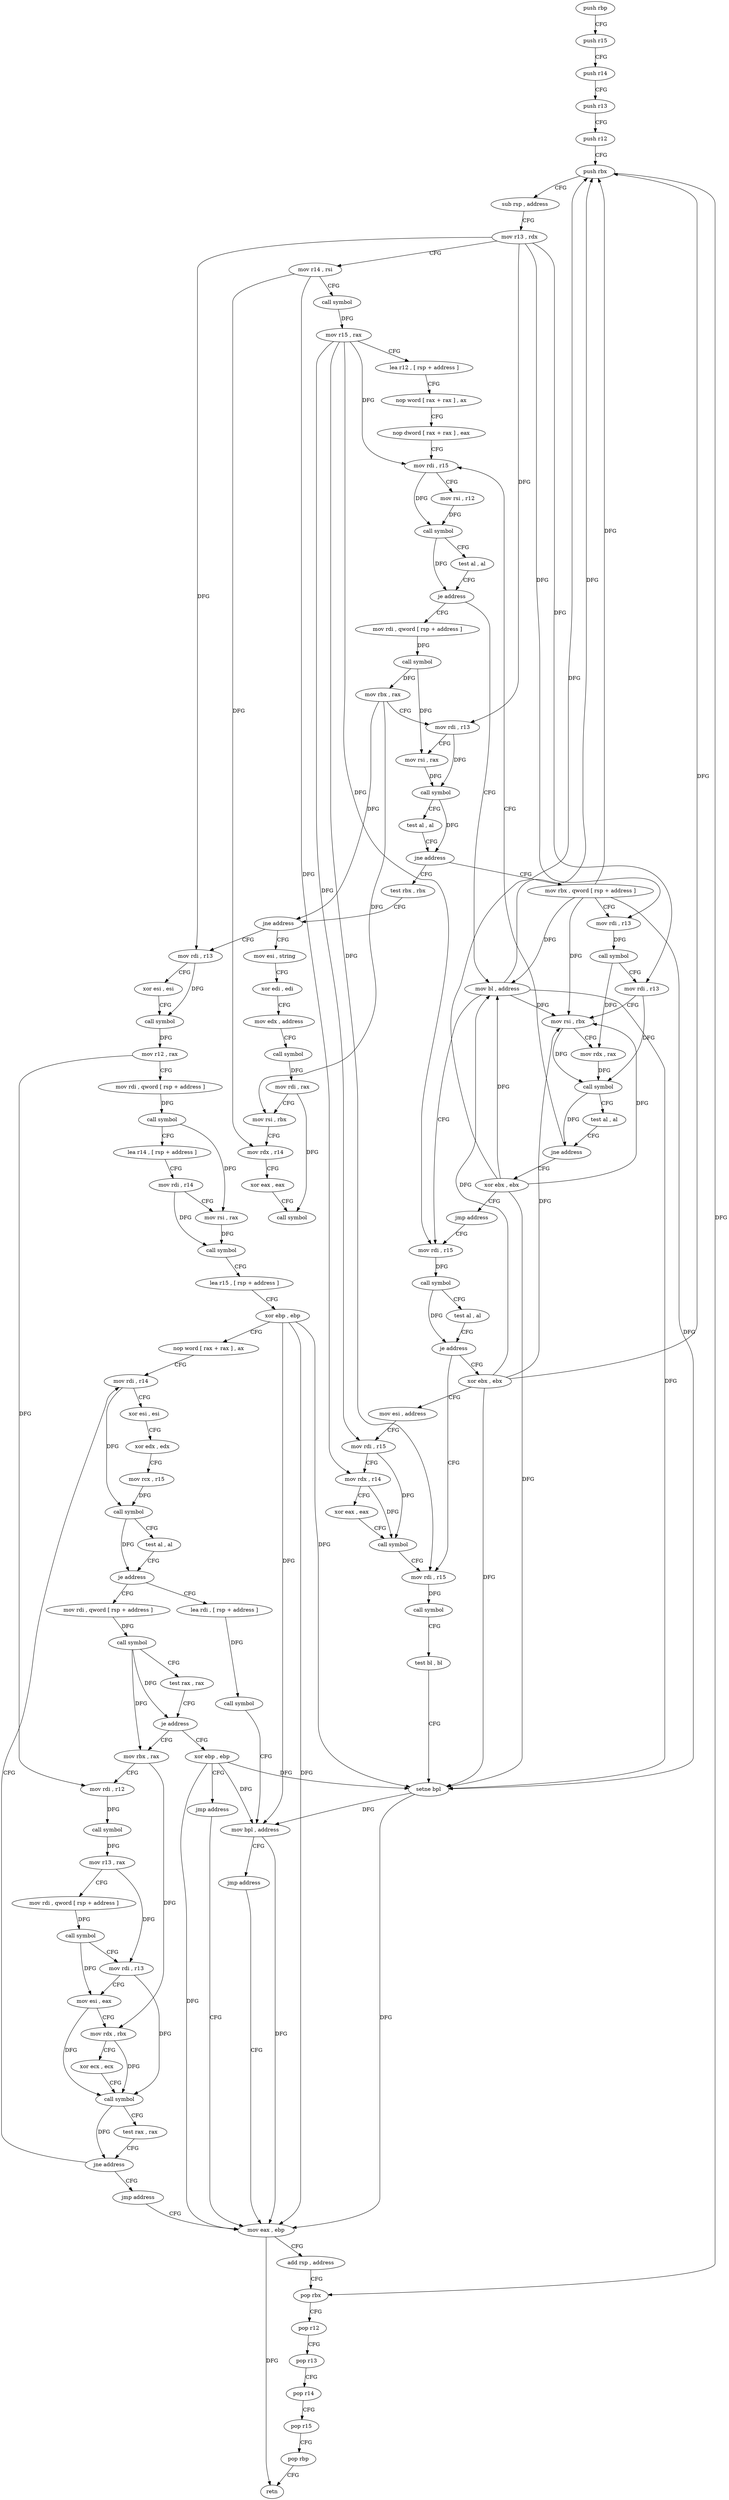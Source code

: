 digraph "func" {
"4213760" [label = "push rbp" ]
"4213761" [label = "push r15" ]
"4213763" [label = "push r14" ]
"4213765" [label = "push r13" ]
"4213767" [label = "push r12" ]
"4213769" [label = "push rbx" ]
"4213770" [label = "sub rsp , address" ]
"4213774" [label = "mov r13 , rdx" ]
"4213777" [label = "mov r14 , rsi" ]
"4213780" [label = "call symbol" ]
"4213785" [label = "mov r15 , rax" ]
"4213788" [label = "lea r12 , [ rsp + address ]" ]
"4213793" [label = "nop word [ rax + rax ] , ax" ]
"4213803" [label = "nop dword [ rax + rax ] , eax" ]
"4213808" [label = "mov rdi , r15" ]
"4213886" [label = "mov bl , address" ]
"4213888" [label = "mov rdi , r15" ]
"4213823" [label = "mov rdi , qword [ rsp + address ]" ]
"4213828" [label = "call symbol" ]
"4213833" [label = "mov rbx , rax" ]
"4213836" [label = "mov rdi , r13" ]
"4213839" [label = "mov rsi , rax" ]
"4213842" [label = "call symbol" ]
"4213847" [label = "test al , al" ]
"4213849" [label = "jne address" ]
"4213951" [label = "test rbx , rbx" ]
"4213851" [label = "mov rbx , qword [ rsp + address ]" ]
"4213920" [label = "mov rdi , r15" ]
"4213923" [label = "call symbol" ]
"4213928" [label = "test bl , bl" ]
"4213930" [label = "setne bpl" ]
"4213934" [label = "mov eax , ebp" ]
"4213900" [label = "xor ebx , ebx" ]
"4213902" [label = "mov esi , address" ]
"4213907" [label = "mov rdi , r15" ]
"4213910" [label = "mov rdx , r14" ]
"4213913" [label = "xor eax , eax" ]
"4213915" [label = "call symbol" ]
"4213954" [label = "jne address" ]
"4214124" [label = "mov esi , string" ]
"4213960" [label = "mov rdi , r13" ]
"4213856" [label = "mov rdi , r13" ]
"4213859" [label = "call symbol" ]
"4213864" [label = "mov rdi , r13" ]
"4213867" [label = "mov rsi , rbx" ]
"4213870" [label = "mov rdx , rax" ]
"4213873" [label = "call symbol" ]
"4213878" [label = "test al , al" ]
"4213880" [label = "jne address" ]
"4213882" [label = "xor ebx , ebx" ]
"4214129" [label = "xor edi , edi" ]
"4214131" [label = "mov edx , address" ]
"4214136" [label = "call symbol" ]
"4214141" [label = "mov rdi , rax" ]
"4214144" [label = "mov rsi , rbx" ]
"4214147" [label = "mov rdx , r14" ]
"4214150" [label = "xor eax , eax" ]
"4214152" [label = "call symbol" ]
"4213963" [label = "xor esi , esi" ]
"4213965" [label = "call symbol" ]
"4213970" [label = "mov r12 , rax" ]
"4213973" [label = "mov rdi , qword [ rsp + address ]" ]
"4213978" [label = "call symbol" ]
"4213983" [label = "lea r14 , [ rsp + address ]" ]
"4213988" [label = "mov rdi , r14" ]
"4213991" [label = "mov rsi , rax" ]
"4213994" [label = "call symbol" ]
"4213999" [label = "lea r15 , [ rsp + address ]" ]
"4214004" [label = "xor ebp , ebp" ]
"4214006" [label = "nop word [ rax + rax ] , ax" ]
"4214016" [label = "mov rdi , r14" ]
"4213811" [label = "mov rsi , r12" ]
"4213814" [label = "call symbol" ]
"4213819" [label = "test al , al" ]
"4213821" [label = "je address" ]
"4213884" [label = "jmp address" ]
"4214099" [label = "lea rdi , [ rsp + address ]" ]
"4214104" [label = "call symbol" ]
"4214109" [label = "mov bpl , address" ]
"4214112" [label = "jmp address" ]
"4214035" [label = "mov rdi , qword [ rsp + address ]" ]
"4214040" [label = "call symbol" ]
"4214045" [label = "test rax , rax" ]
"4214048" [label = "je address" ]
"4214117" [label = "xor ebp , ebp" ]
"4214050" [label = "mov rbx , rax" ]
"4213891" [label = "call symbol" ]
"4213896" [label = "test al , al" ]
"4213898" [label = "je address" ]
"4213936" [label = "add rsp , address" ]
"4213940" [label = "pop rbx" ]
"4213941" [label = "pop r12" ]
"4213943" [label = "pop r13" ]
"4213945" [label = "pop r14" ]
"4213947" [label = "pop r15" ]
"4213949" [label = "pop rbp" ]
"4213950" [label = "retn" ]
"4214119" [label = "jmp address" ]
"4214053" [label = "mov rdi , r12" ]
"4214056" [label = "call symbol" ]
"4214061" [label = "mov r13 , rax" ]
"4214064" [label = "mov rdi , qword [ rsp + address ]" ]
"4214069" [label = "call symbol" ]
"4214074" [label = "mov rdi , r13" ]
"4214077" [label = "mov esi , eax" ]
"4214079" [label = "mov rdx , rbx" ]
"4214082" [label = "xor ecx , ecx" ]
"4214084" [label = "call symbol" ]
"4214089" [label = "test rax , rax" ]
"4214092" [label = "jne address" ]
"4214094" [label = "jmp address" ]
"4214019" [label = "xor esi , esi" ]
"4214021" [label = "xor edx , edx" ]
"4214023" [label = "mov rcx , r15" ]
"4214026" [label = "call symbol" ]
"4214031" [label = "test al , al" ]
"4214033" [label = "je address" ]
"4213760" -> "4213761" [ label = "CFG" ]
"4213761" -> "4213763" [ label = "CFG" ]
"4213763" -> "4213765" [ label = "CFG" ]
"4213765" -> "4213767" [ label = "CFG" ]
"4213767" -> "4213769" [ label = "CFG" ]
"4213769" -> "4213770" [ label = "CFG" ]
"4213769" -> "4213940" [ label = "DFG" ]
"4213770" -> "4213774" [ label = "CFG" ]
"4213774" -> "4213777" [ label = "CFG" ]
"4213774" -> "4213836" [ label = "DFG" ]
"4213774" -> "4213856" [ label = "DFG" ]
"4213774" -> "4213864" [ label = "DFG" ]
"4213774" -> "4213960" [ label = "DFG" ]
"4213777" -> "4213780" [ label = "CFG" ]
"4213777" -> "4213910" [ label = "DFG" ]
"4213777" -> "4214147" [ label = "DFG" ]
"4213780" -> "4213785" [ label = "DFG" ]
"4213785" -> "4213788" [ label = "CFG" ]
"4213785" -> "4213808" [ label = "DFG" ]
"4213785" -> "4213888" [ label = "DFG" ]
"4213785" -> "4213920" [ label = "DFG" ]
"4213785" -> "4213907" [ label = "DFG" ]
"4213788" -> "4213793" [ label = "CFG" ]
"4213793" -> "4213803" [ label = "CFG" ]
"4213803" -> "4213808" [ label = "CFG" ]
"4213808" -> "4213811" [ label = "CFG" ]
"4213808" -> "4213814" [ label = "DFG" ]
"4213886" -> "4213888" [ label = "CFG" ]
"4213886" -> "4213769" [ label = "DFG" ]
"4213886" -> "4213867" [ label = "DFG" ]
"4213886" -> "4213930" [ label = "DFG" ]
"4213888" -> "4213891" [ label = "DFG" ]
"4213823" -> "4213828" [ label = "DFG" ]
"4213828" -> "4213833" [ label = "DFG" ]
"4213828" -> "4213839" [ label = "DFG" ]
"4213833" -> "4213836" [ label = "CFG" ]
"4213833" -> "4213954" [ label = "DFG" ]
"4213833" -> "4214144" [ label = "DFG" ]
"4213836" -> "4213839" [ label = "CFG" ]
"4213836" -> "4213842" [ label = "DFG" ]
"4213839" -> "4213842" [ label = "DFG" ]
"4213842" -> "4213847" [ label = "CFG" ]
"4213842" -> "4213849" [ label = "DFG" ]
"4213847" -> "4213849" [ label = "CFG" ]
"4213849" -> "4213951" [ label = "CFG" ]
"4213849" -> "4213851" [ label = "CFG" ]
"4213951" -> "4213954" [ label = "CFG" ]
"4213851" -> "4213856" [ label = "CFG" ]
"4213851" -> "4213769" [ label = "DFG" ]
"4213851" -> "4213886" [ label = "DFG" ]
"4213851" -> "4213867" [ label = "DFG" ]
"4213851" -> "4213930" [ label = "DFG" ]
"4213920" -> "4213923" [ label = "DFG" ]
"4213923" -> "4213928" [ label = "CFG" ]
"4213928" -> "4213930" [ label = "CFG" ]
"4213930" -> "4213934" [ label = "DFG" ]
"4213930" -> "4214109" [ label = "DFG" ]
"4213934" -> "4213936" [ label = "CFG" ]
"4213934" -> "4213950" [ label = "DFG" ]
"4213900" -> "4213902" [ label = "CFG" ]
"4213900" -> "4213769" [ label = "DFG" ]
"4213900" -> "4213886" [ label = "DFG" ]
"4213900" -> "4213867" [ label = "DFG" ]
"4213900" -> "4213930" [ label = "DFG" ]
"4213902" -> "4213907" [ label = "CFG" ]
"4213907" -> "4213910" [ label = "CFG" ]
"4213907" -> "4213915" [ label = "DFG" ]
"4213910" -> "4213913" [ label = "CFG" ]
"4213910" -> "4213915" [ label = "DFG" ]
"4213913" -> "4213915" [ label = "CFG" ]
"4213915" -> "4213920" [ label = "CFG" ]
"4213954" -> "4214124" [ label = "CFG" ]
"4213954" -> "4213960" [ label = "CFG" ]
"4214124" -> "4214129" [ label = "CFG" ]
"4213960" -> "4213963" [ label = "CFG" ]
"4213960" -> "4213965" [ label = "DFG" ]
"4213856" -> "4213859" [ label = "DFG" ]
"4213859" -> "4213864" [ label = "CFG" ]
"4213859" -> "4213870" [ label = "DFG" ]
"4213864" -> "4213867" [ label = "CFG" ]
"4213864" -> "4213873" [ label = "DFG" ]
"4213867" -> "4213870" [ label = "CFG" ]
"4213867" -> "4213873" [ label = "DFG" ]
"4213870" -> "4213873" [ label = "DFG" ]
"4213873" -> "4213878" [ label = "CFG" ]
"4213873" -> "4213880" [ label = "DFG" ]
"4213878" -> "4213880" [ label = "CFG" ]
"4213880" -> "4213808" [ label = "CFG" ]
"4213880" -> "4213882" [ label = "CFG" ]
"4213882" -> "4213884" [ label = "CFG" ]
"4213882" -> "4213769" [ label = "DFG" ]
"4213882" -> "4213886" [ label = "DFG" ]
"4213882" -> "4213867" [ label = "DFG" ]
"4213882" -> "4213930" [ label = "DFG" ]
"4214129" -> "4214131" [ label = "CFG" ]
"4214131" -> "4214136" [ label = "CFG" ]
"4214136" -> "4214141" [ label = "DFG" ]
"4214141" -> "4214144" [ label = "CFG" ]
"4214141" -> "4214152" [ label = "DFG" ]
"4214144" -> "4214147" [ label = "CFG" ]
"4214147" -> "4214150" [ label = "CFG" ]
"4214150" -> "4214152" [ label = "CFG" ]
"4213963" -> "4213965" [ label = "CFG" ]
"4213965" -> "4213970" [ label = "DFG" ]
"4213970" -> "4213973" [ label = "CFG" ]
"4213970" -> "4214053" [ label = "DFG" ]
"4213973" -> "4213978" [ label = "DFG" ]
"4213978" -> "4213983" [ label = "CFG" ]
"4213978" -> "4213991" [ label = "DFG" ]
"4213983" -> "4213988" [ label = "CFG" ]
"4213988" -> "4213991" [ label = "CFG" ]
"4213988" -> "4213994" [ label = "DFG" ]
"4213991" -> "4213994" [ label = "DFG" ]
"4213994" -> "4213999" [ label = "CFG" ]
"4213999" -> "4214004" [ label = "CFG" ]
"4214004" -> "4214006" [ label = "CFG" ]
"4214004" -> "4213930" [ label = "DFG" ]
"4214004" -> "4213934" [ label = "DFG" ]
"4214004" -> "4214109" [ label = "DFG" ]
"4214006" -> "4214016" [ label = "CFG" ]
"4214016" -> "4214019" [ label = "CFG" ]
"4214016" -> "4214026" [ label = "DFG" ]
"4213811" -> "4213814" [ label = "DFG" ]
"4213814" -> "4213819" [ label = "CFG" ]
"4213814" -> "4213821" [ label = "DFG" ]
"4213819" -> "4213821" [ label = "CFG" ]
"4213821" -> "4213886" [ label = "CFG" ]
"4213821" -> "4213823" [ label = "CFG" ]
"4213884" -> "4213888" [ label = "CFG" ]
"4214099" -> "4214104" [ label = "DFG" ]
"4214104" -> "4214109" [ label = "CFG" ]
"4214109" -> "4214112" [ label = "CFG" ]
"4214109" -> "4213934" [ label = "DFG" ]
"4214112" -> "4213934" [ label = "CFG" ]
"4214035" -> "4214040" [ label = "DFG" ]
"4214040" -> "4214045" [ label = "CFG" ]
"4214040" -> "4214048" [ label = "DFG" ]
"4214040" -> "4214050" [ label = "DFG" ]
"4214045" -> "4214048" [ label = "CFG" ]
"4214048" -> "4214117" [ label = "CFG" ]
"4214048" -> "4214050" [ label = "CFG" ]
"4214117" -> "4214119" [ label = "CFG" ]
"4214117" -> "4213934" [ label = "DFG" ]
"4214117" -> "4214109" [ label = "DFG" ]
"4214117" -> "4213930" [ label = "DFG" ]
"4214050" -> "4214053" [ label = "CFG" ]
"4214050" -> "4214079" [ label = "DFG" ]
"4213891" -> "4213896" [ label = "CFG" ]
"4213891" -> "4213898" [ label = "DFG" ]
"4213896" -> "4213898" [ label = "CFG" ]
"4213898" -> "4213920" [ label = "CFG" ]
"4213898" -> "4213900" [ label = "CFG" ]
"4213936" -> "4213940" [ label = "CFG" ]
"4213940" -> "4213941" [ label = "CFG" ]
"4213941" -> "4213943" [ label = "CFG" ]
"4213943" -> "4213945" [ label = "CFG" ]
"4213945" -> "4213947" [ label = "CFG" ]
"4213947" -> "4213949" [ label = "CFG" ]
"4213949" -> "4213950" [ label = "CFG" ]
"4214119" -> "4213934" [ label = "CFG" ]
"4214053" -> "4214056" [ label = "DFG" ]
"4214056" -> "4214061" [ label = "DFG" ]
"4214061" -> "4214064" [ label = "CFG" ]
"4214061" -> "4214074" [ label = "DFG" ]
"4214064" -> "4214069" [ label = "DFG" ]
"4214069" -> "4214074" [ label = "CFG" ]
"4214069" -> "4214077" [ label = "DFG" ]
"4214074" -> "4214077" [ label = "CFG" ]
"4214074" -> "4214084" [ label = "DFG" ]
"4214077" -> "4214079" [ label = "CFG" ]
"4214077" -> "4214084" [ label = "DFG" ]
"4214079" -> "4214082" [ label = "CFG" ]
"4214079" -> "4214084" [ label = "DFG" ]
"4214082" -> "4214084" [ label = "CFG" ]
"4214084" -> "4214089" [ label = "CFG" ]
"4214084" -> "4214092" [ label = "DFG" ]
"4214089" -> "4214092" [ label = "CFG" ]
"4214092" -> "4214016" [ label = "CFG" ]
"4214092" -> "4214094" [ label = "CFG" ]
"4214094" -> "4213934" [ label = "CFG" ]
"4214019" -> "4214021" [ label = "CFG" ]
"4214021" -> "4214023" [ label = "CFG" ]
"4214023" -> "4214026" [ label = "DFG" ]
"4214026" -> "4214031" [ label = "CFG" ]
"4214026" -> "4214033" [ label = "DFG" ]
"4214031" -> "4214033" [ label = "CFG" ]
"4214033" -> "4214099" [ label = "CFG" ]
"4214033" -> "4214035" [ label = "CFG" ]
}
